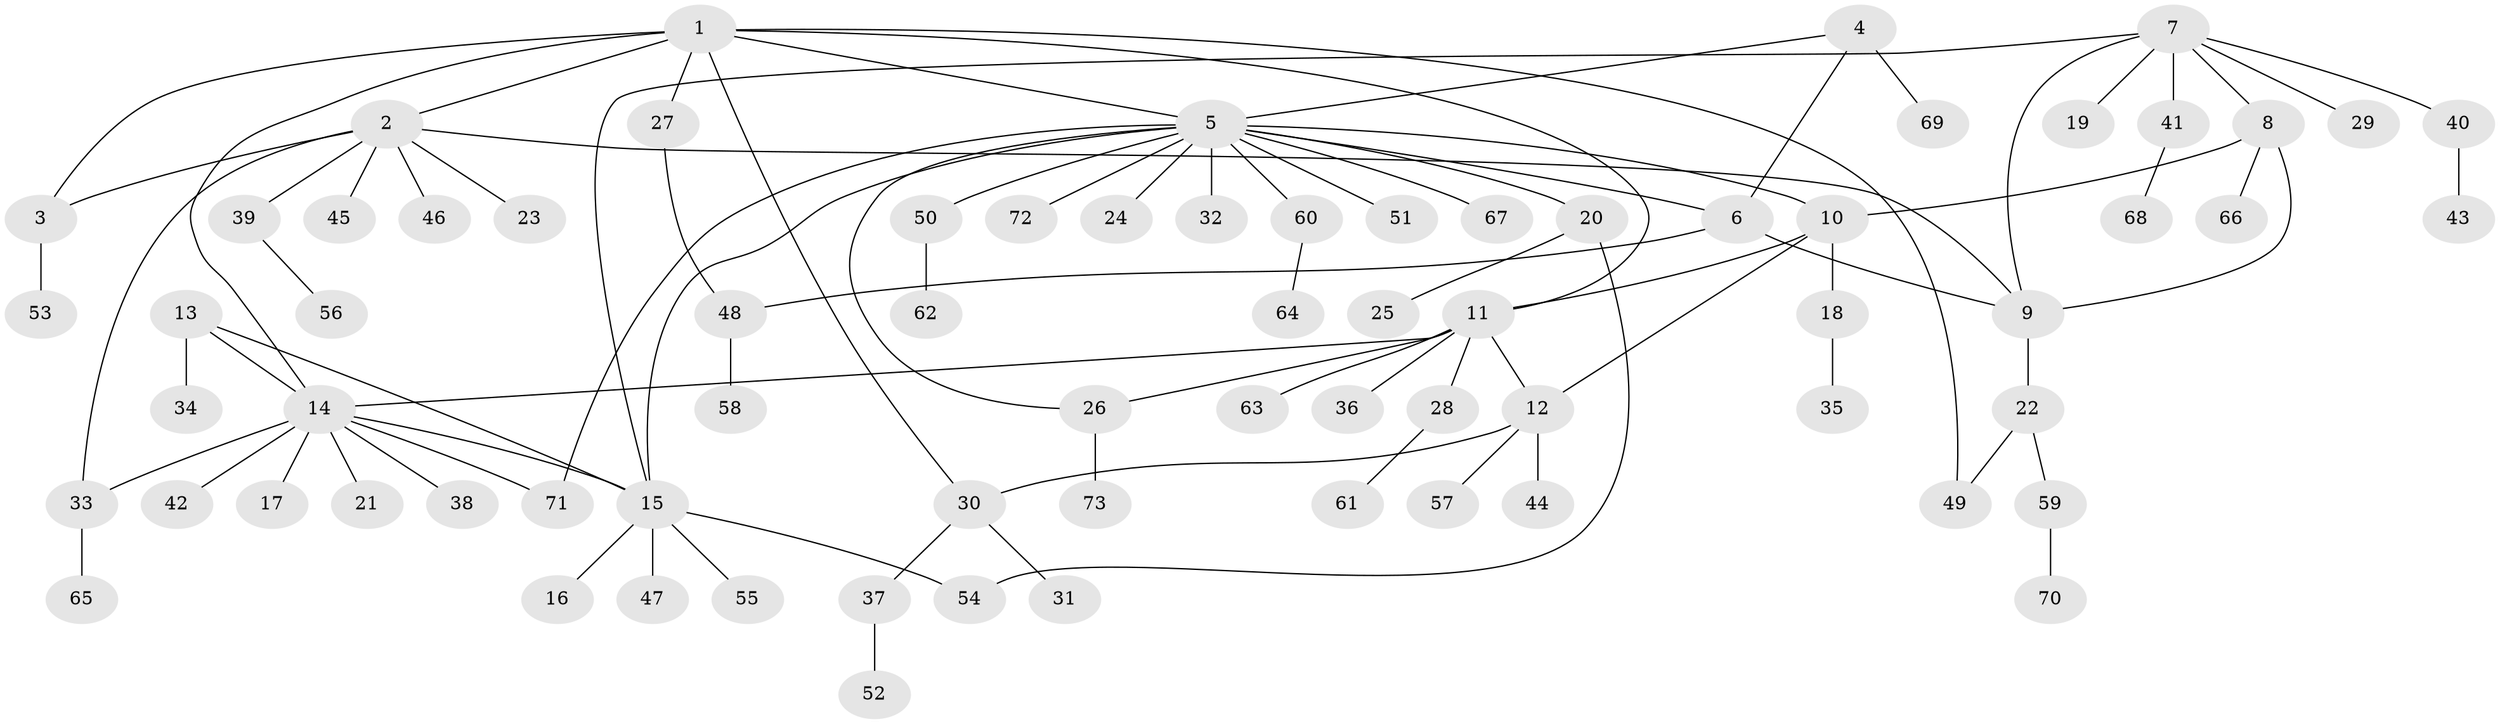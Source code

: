 // coarse degree distribution, {10: 0.03773584905660377, 7: 0.03773584905660377, 2: 0.22641509433962265, 4: 0.018867924528301886, 13: 0.018867924528301886, 6: 0.03773584905660377, 3: 0.05660377358490566, 9: 0.018867924528301886, 1: 0.5471698113207547}
// Generated by graph-tools (version 1.1) at 2025/52/02/27/25 19:52:19]
// undirected, 73 vertices, 90 edges
graph export_dot {
graph [start="1"]
  node [color=gray90,style=filled];
  1;
  2;
  3;
  4;
  5;
  6;
  7;
  8;
  9;
  10;
  11;
  12;
  13;
  14;
  15;
  16;
  17;
  18;
  19;
  20;
  21;
  22;
  23;
  24;
  25;
  26;
  27;
  28;
  29;
  30;
  31;
  32;
  33;
  34;
  35;
  36;
  37;
  38;
  39;
  40;
  41;
  42;
  43;
  44;
  45;
  46;
  47;
  48;
  49;
  50;
  51;
  52;
  53;
  54;
  55;
  56;
  57;
  58;
  59;
  60;
  61;
  62;
  63;
  64;
  65;
  66;
  67;
  68;
  69;
  70;
  71;
  72;
  73;
  1 -- 2;
  1 -- 3;
  1 -- 5;
  1 -- 11;
  1 -- 14;
  1 -- 27;
  1 -- 30;
  1 -- 49;
  2 -- 3;
  2 -- 9;
  2 -- 23;
  2 -- 33;
  2 -- 39;
  2 -- 45;
  2 -- 46;
  3 -- 53;
  4 -- 5;
  4 -- 6;
  4 -- 69;
  5 -- 6;
  5 -- 10;
  5 -- 15;
  5 -- 20;
  5 -- 24;
  5 -- 26;
  5 -- 32;
  5 -- 50;
  5 -- 51;
  5 -- 60;
  5 -- 67;
  5 -- 71;
  5 -- 72;
  6 -- 9;
  6 -- 48;
  7 -- 8;
  7 -- 9;
  7 -- 15;
  7 -- 19;
  7 -- 29;
  7 -- 40;
  7 -- 41;
  8 -- 9;
  8 -- 10;
  8 -- 66;
  9 -- 22;
  10 -- 11;
  10 -- 12;
  10 -- 18;
  11 -- 12;
  11 -- 14;
  11 -- 26;
  11 -- 28;
  11 -- 36;
  11 -- 63;
  12 -- 30;
  12 -- 44;
  12 -- 57;
  13 -- 14;
  13 -- 15;
  13 -- 34;
  14 -- 15;
  14 -- 17;
  14 -- 21;
  14 -- 33;
  14 -- 38;
  14 -- 42;
  14 -- 71;
  15 -- 16;
  15 -- 47;
  15 -- 54;
  15 -- 55;
  18 -- 35;
  20 -- 25;
  20 -- 54;
  22 -- 49;
  22 -- 59;
  26 -- 73;
  27 -- 48;
  28 -- 61;
  30 -- 31;
  30 -- 37;
  33 -- 65;
  37 -- 52;
  39 -- 56;
  40 -- 43;
  41 -- 68;
  48 -- 58;
  50 -- 62;
  59 -- 70;
  60 -- 64;
}
